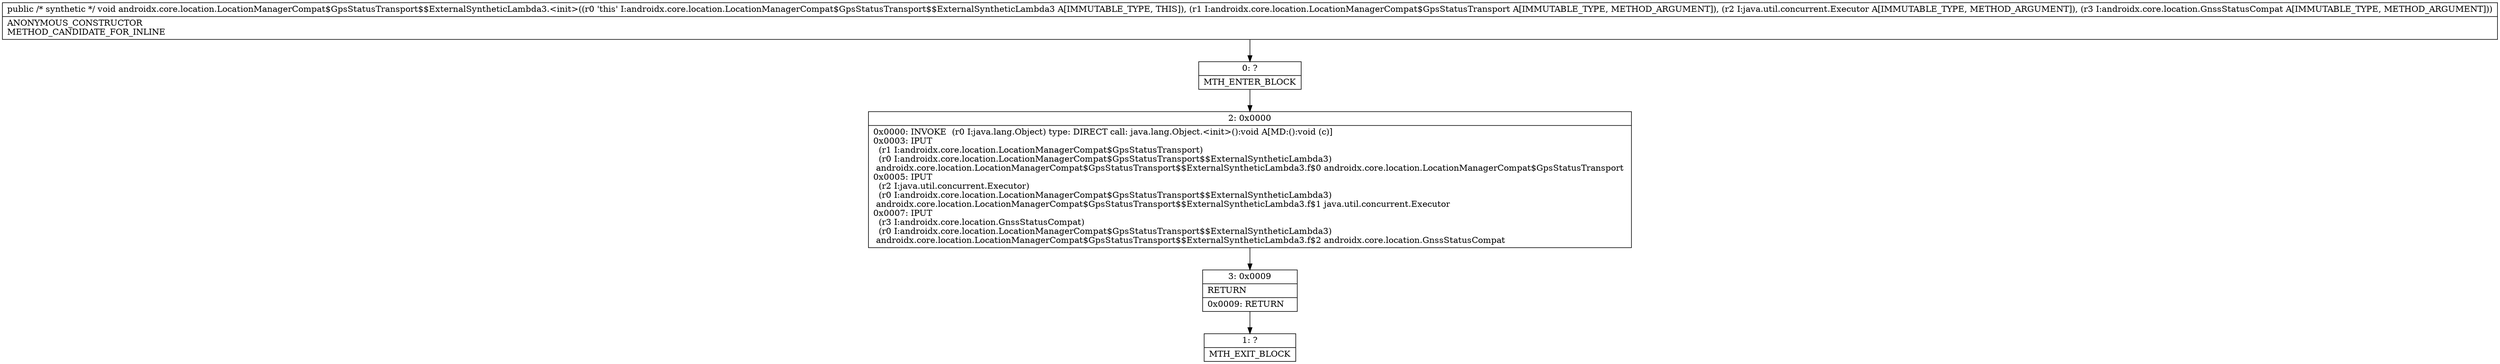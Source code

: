digraph "CFG forandroidx.core.location.LocationManagerCompat$GpsStatusTransport$$ExternalSyntheticLambda3.\<init\>(Landroidx\/core\/location\/LocationManagerCompat$GpsStatusTransport;Ljava\/util\/concurrent\/Executor;Landroidx\/core\/location\/GnssStatusCompat;)V" {
Node_0 [shape=record,label="{0\:\ ?|MTH_ENTER_BLOCK\l}"];
Node_2 [shape=record,label="{2\:\ 0x0000|0x0000: INVOKE  (r0 I:java.lang.Object) type: DIRECT call: java.lang.Object.\<init\>():void A[MD:():void (c)]\l0x0003: IPUT  \l  (r1 I:androidx.core.location.LocationManagerCompat$GpsStatusTransport)\l  (r0 I:androidx.core.location.LocationManagerCompat$GpsStatusTransport$$ExternalSyntheticLambda3)\l androidx.core.location.LocationManagerCompat$GpsStatusTransport$$ExternalSyntheticLambda3.f$0 androidx.core.location.LocationManagerCompat$GpsStatusTransport \l0x0005: IPUT  \l  (r2 I:java.util.concurrent.Executor)\l  (r0 I:androidx.core.location.LocationManagerCompat$GpsStatusTransport$$ExternalSyntheticLambda3)\l androidx.core.location.LocationManagerCompat$GpsStatusTransport$$ExternalSyntheticLambda3.f$1 java.util.concurrent.Executor \l0x0007: IPUT  \l  (r3 I:androidx.core.location.GnssStatusCompat)\l  (r0 I:androidx.core.location.LocationManagerCompat$GpsStatusTransport$$ExternalSyntheticLambda3)\l androidx.core.location.LocationManagerCompat$GpsStatusTransport$$ExternalSyntheticLambda3.f$2 androidx.core.location.GnssStatusCompat \l}"];
Node_3 [shape=record,label="{3\:\ 0x0009|RETURN\l|0x0009: RETURN   \l}"];
Node_1 [shape=record,label="{1\:\ ?|MTH_EXIT_BLOCK\l}"];
MethodNode[shape=record,label="{public \/* synthetic *\/ void androidx.core.location.LocationManagerCompat$GpsStatusTransport$$ExternalSyntheticLambda3.\<init\>((r0 'this' I:androidx.core.location.LocationManagerCompat$GpsStatusTransport$$ExternalSyntheticLambda3 A[IMMUTABLE_TYPE, THIS]), (r1 I:androidx.core.location.LocationManagerCompat$GpsStatusTransport A[IMMUTABLE_TYPE, METHOD_ARGUMENT]), (r2 I:java.util.concurrent.Executor A[IMMUTABLE_TYPE, METHOD_ARGUMENT]), (r3 I:androidx.core.location.GnssStatusCompat A[IMMUTABLE_TYPE, METHOD_ARGUMENT]))  | ANONYMOUS_CONSTRUCTOR\lMETHOD_CANDIDATE_FOR_INLINE\l}"];
MethodNode -> Node_0;Node_0 -> Node_2;
Node_2 -> Node_3;
Node_3 -> Node_1;
}

